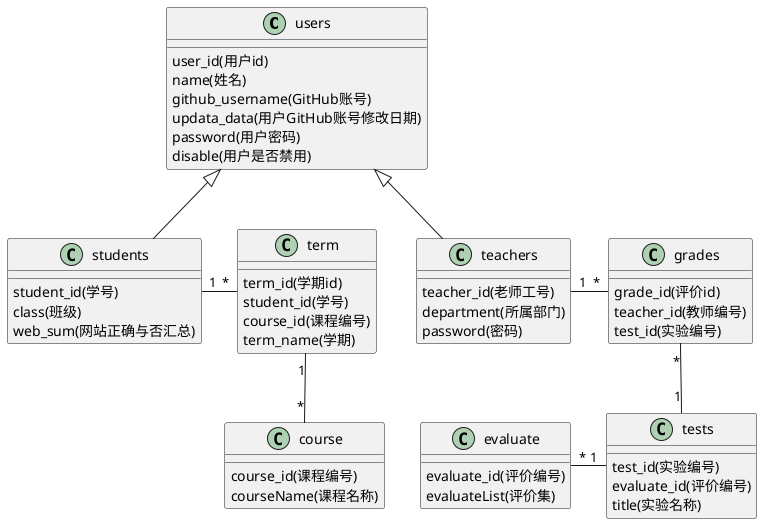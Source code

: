 @startuml

class users{
    user_id(用户id)
    name(姓名)
    github_username(GitHub账号)
    updata_data(用户GitHub账号修改日期)
    password(用户密码)
    disable(用户是否禁用)
}

class students{
   student_id(学号)
   class(班级)
   web_sum(网站正确与否汇总)
}

class teachers{
    teacher_id(老师工号)
    department(所属部门)
    password(密码)

}

class course{
    course_id(课程编号)
    courseName(课程名称)

}

class grades{
      grade_id(评价id)
      teacher_id(教师编号)
      test_id(实验编号)

}
class term{
      term_id(学期id)
      student_id(学号)
      course_id(课程编号)
      term_name(学期)

}
class evaluate{
      evaluate_id(评价编号)
      evaluateList(评价集)
}
class tests{
      test_id(实验编号)
      evaluate_id(评价编号)
      title(实验名称)
}

students "1"-right-"*" term
term "1"-down-"*" course
/'course "1"-down-"*" grades'/
teachers "1"-right-"*" grades
grades "*"-down-"1" tests
tests "1"-left-"*" evaluate
users <|-down- students
users <|-down- teachers
@enduml